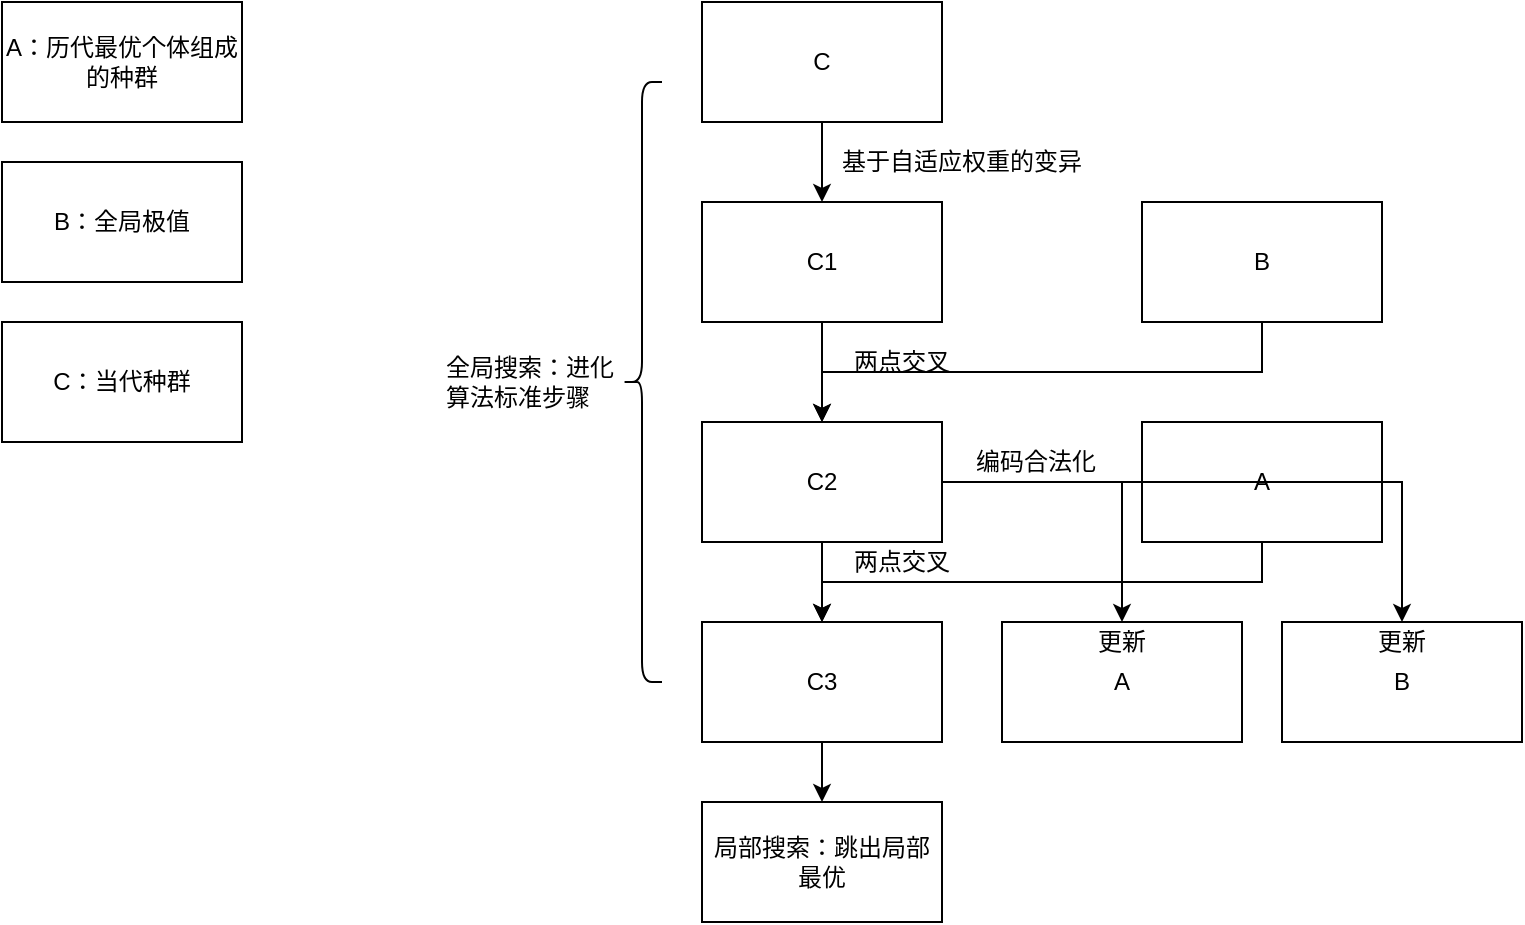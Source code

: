 <mxfile version="14.2.7" type="github">
  <diagram id="prtHgNgQTEPvFCAcTncT" name="Page-1">
    <mxGraphModel dx="953" dy="544" grid="1" gridSize="10" guides="1" tooltips="1" connect="1" arrows="1" fold="1" page="1" pageScale="1" pageWidth="827" pageHeight="1169" math="0" shadow="0">
      <root>
        <mxCell id="0" />
        <mxCell id="1" parent="0" />
        <mxCell id="VS-NgZsIthac1rjIjQk5-28" value="A：历代最优个体组成的种群" style="rounded=0;whiteSpace=wrap;html=1;" vertex="1" parent="1">
          <mxGeometry x="270" y="400" width="120" height="60" as="geometry" />
        </mxCell>
        <mxCell id="VS-NgZsIthac1rjIjQk5-29" value="B：全局极值" style="rounded=0;whiteSpace=wrap;html=1;" vertex="1" parent="1">
          <mxGeometry x="270" y="480" width="120" height="60" as="geometry" />
        </mxCell>
        <mxCell id="VS-NgZsIthac1rjIjQk5-30" value="C：当代种群" style="rounded=0;whiteSpace=wrap;html=1;" vertex="1" parent="1">
          <mxGeometry x="270" y="560" width="120" height="60" as="geometry" />
        </mxCell>
        <mxCell id="VS-NgZsIthac1rjIjQk5-31" value="" style="edgeStyle=orthogonalEdgeStyle;rounded=0;orthogonalLoop=1;jettySize=auto;html=1;" edge="1" parent="1" source="VS-NgZsIthac1rjIjQk5-32" target="VS-NgZsIthac1rjIjQk5-37">
          <mxGeometry relative="1" as="geometry" />
        </mxCell>
        <mxCell id="VS-NgZsIthac1rjIjQk5-32" value="C1" style="rounded=0;whiteSpace=wrap;html=1;" vertex="1" parent="1">
          <mxGeometry x="620" y="500" width="120" height="60" as="geometry" />
        </mxCell>
        <mxCell id="VS-NgZsIthac1rjIjQk5-33" style="edgeStyle=orthogonalEdgeStyle;rounded=0;orthogonalLoop=1;jettySize=auto;html=1;exitX=0.5;exitY=1;exitDx=0;exitDy=0;entryX=0.5;entryY=0;entryDx=0;entryDy=0;" edge="1" parent="1" source="VS-NgZsIthac1rjIjQk5-34" target="VS-NgZsIthac1rjIjQk5-37">
          <mxGeometry relative="1" as="geometry" />
        </mxCell>
        <mxCell id="VS-NgZsIthac1rjIjQk5-34" value="B" style="rounded=0;whiteSpace=wrap;html=1;" vertex="1" parent="1">
          <mxGeometry x="840" y="500" width="120" height="60" as="geometry" />
        </mxCell>
        <mxCell id="VS-NgZsIthac1rjIjQk5-35" value="" style="edgeStyle=orthogonalEdgeStyle;rounded=0;orthogonalLoop=1;jettySize=auto;html=1;" edge="1" parent="1" source="VS-NgZsIthac1rjIjQk5-37" target="VS-NgZsIthac1rjIjQk5-43">
          <mxGeometry relative="1" as="geometry" />
        </mxCell>
        <mxCell id="VS-NgZsIthac1rjIjQk5-36" style="edgeStyle=orthogonalEdgeStyle;rounded=0;orthogonalLoop=1;jettySize=auto;html=1;" edge="1" parent="1" source="VS-NgZsIthac1rjIjQk5-37" target="VS-NgZsIthac1rjIjQk5-44">
          <mxGeometry relative="1" as="geometry" />
        </mxCell>
        <mxCell id="VS-NgZsIthac1rjIjQk5-37" value="C2" style="rounded=0;whiteSpace=wrap;html=1;" vertex="1" parent="1">
          <mxGeometry x="620" y="610" width="120" height="60" as="geometry" />
        </mxCell>
        <mxCell id="VS-NgZsIthac1rjIjQk5-38" style="edgeStyle=orthogonalEdgeStyle;rounded=0;orthogonalLoop=1;jettySize=auto;html=1;entryX=0.5;entryY=0;entryDx=0;entryDy=0;" edge="1" parent="1" source="VS-NgZsIthac1rjIjQk5-39" target="VS-NgZsIthac1rjIjQk5-43">
          <mxGeometry relative="1" as="geometry">
            <Array as="points">
              <mxPoint x="900" y="690" />
              <mxPoint x="680" y="690" />
            </Array>
          </mxGeometry>
        </mxCell>
        <mxCell id="VS-NgZsIthac1rjIjQk5-39" value="A" style="rounded=0;whiteSpace=wrap;html=1;" vertex="1" parent="1">
          <mxGeometry x="840" y="610" width="120" height="60" as="geometry" />
        </mxCell>
        <mxCell id="VS-NgZsIthac1rjIjQk5-40" value="" style="edgeStyle=orthogonalEdgeStyle;rounded=0;orthogonalLoop=1;jettySize=auto;html=1;" edge="1" parent="1" source="VS-NgZsIthac1rjIjQk5-41" target="VS-NgZsIthac1rjIjQk5-32">
          <mxGeometry relative="1" as="geometry" />
        </mxCell>
        <mxCell id="VS-NgZsIthac1rjIjQk5-41" value="C" style="rounded=0;whiteSpace=wrap;html=1;" vertex="1" parent="1">
          <mxGeometry x="620" y="400" width="120" height="60" as="geometry" />
        </mxCell>
        <mxCell id="VS-NgZsIthac1rjIjQk5-42" value="" style="edgeStyle=orthogonalEdgeStyle;rounded=0;orthogonalLoop=1;jettySize=auto;html=1;" edge="1" parent="1" source="VS-NgZsIthac1rjIjQk5-43" target="VS-NgZsIthac1rjIjQk5-46">
          <mxGeometry relative="1" as="geometry" />
        </mxCell>
        <mxCell id="VS-NgZsIthac1rjIjQk5-43" value="C3" style="rounded=0;whiteSpace=wrap;html=1;" vertex="1" parent="1">
          <mxGeometry x="620" y="710" width="120" height="60" as="geometry" />
        </mxCell>
        <mxCell id="VS-NgZsIthac1rjIjQk5-44" value="A" style="rounded=0;whiteSpace=wrap;html=1;" vertex="1" parent="1">
          <mxGeometry x="770" y="710" width="120" height="60" as="geometry" />
        </mxCell>
        <mxCell id="VS-NgZsIthac1rjIjQk5-45" value="B" style="rounded=0;whiteSpace=wrap;html=1;" vertex="1" parent="1">
          <mxGeometry x="910" y="710" width="120" height="60" as="geometry" />
        </mxCell>
        <mxCell id="VS-NgZsIthac1rjIjQk5-46" value="局部搜索：跳出局部最优" style="rounded=0;whiteSpace=wrap;html=1;" vertex="1" parent="1">
          <mxGeometry x="620" y="800" width="120" height="60" as="geometry" />
        </mxCell>
        <mxCell id="VS-NgZsIthac1rjIjQk5-47" value="基于自适应权重的变异" style="text;html=1;strokeColor=none;fillColor=none;align=center;verticalAlign=middle;whiteSpace=wrap;rounded=0;" vertex="1" parent="1">
          <mxGeometry x="680" y="470" width="140" height="20" as="geometry" />
        </mxCell>
        <mxCell id="VS-NgZsIthac1rjIjQk5-48" value="两点交叉" style="text;html=1;strokeColor=none;fillColor=none;align=center;verticalAlign=middle;whiteSpace=wrap;rounded=0;" vertex="1" parent="1">
          <mxGeometry x="690" y="570" width="60" height="20" as="geometry" />
        </mxCell>
        <mxCell id="VS-NgZsIthac1rjIjQk5-49" value="两点交叉" style="text;html=1;strokeColor=none;fillColor=none;align=center;verticalAlign=middle;whiteSpace=wrap;rounded=0;" vertex="1" parent="1">
          <mxGeometry x="690" y="670" width="60" height="20" as="geometry" />
        </mxCell>
        <mxCell id="VS-NgZsIthac1rjIjQk5-50" value="更新" style="text;html=1;strokeColor=none;fillColor=none;align=center;verticalAlign=middle;whiteSpace=wrap;rounded=0;" vertex="1" parent="1">
          <mxGeometry x="950" y="710" width="40" height="20" as="geometry" />
        </mxCell>
        <mxCell id="VS-NgZsIthac1rjIjQk5-51" value="" style="edgeStyle=orthogonalEdgeStyle;rounded=0;orthogonalLoop=1;jettySize=auto;html=1;" edge="1" parent="1" source="VS-NgZsIthac1rjIjQk5-37" target="VS-NgZsIthac1rjIjQk5-50">
          <mxGeometry relative="1" as="geometry" />
        </mxCell>
        <mxCell id="VS-NgZsIthac1rjIjQk5-52" value="更新" style="text;html=1;strokeColor=none;fillColor=none;align=center;verticalAlign=middle;whiteSpace=wrap;rounded=0;" vertex="1" parent="1">
          <mxGeometry x="810" y="710" width="40" height="20" as="geometry" />
        </mxCell>
        <mxCell id="VS-NgZsIthac1rjIjQk5-53" value="" style="shape=curlyBracket;whiteSpace=wrap;html=1;rounded=1;" vertex="1" parent="1">
          <mxGeometry x="580" y="440" width="20" height="300" as="geometry" />
        </mxCell>
        <mxCell id="VS-NgZsIthac1rjIjQk5-54" value="全局搜索：进化算法标准步骤" style="text;html=1;strokeColor=none;fillColor=none;align=left;verticalAlign=middle;whiteSpace=wrap;rounded=0;" vertex="1" parent="1">
          <mxGeometry x="490" y="530" width="90" height="120" as="geometry" />
        </mxCell>
        <mxCell id="VS-NgZsIthac1rjIjQk5-55" value="编码合法化" style="text;html=1;strokeColor=none;fillColor=none;align=center;verticalAlign=middle;whiteSpace=wrap;rounded=0;" vertex="1" parent="1">
          <mxGeometry x="747" y="620" width="80" height="20" as="geometry" />
        </mxCell>
      </root>
    </mxGraphModel>
  </diagram>
</mxfile>
